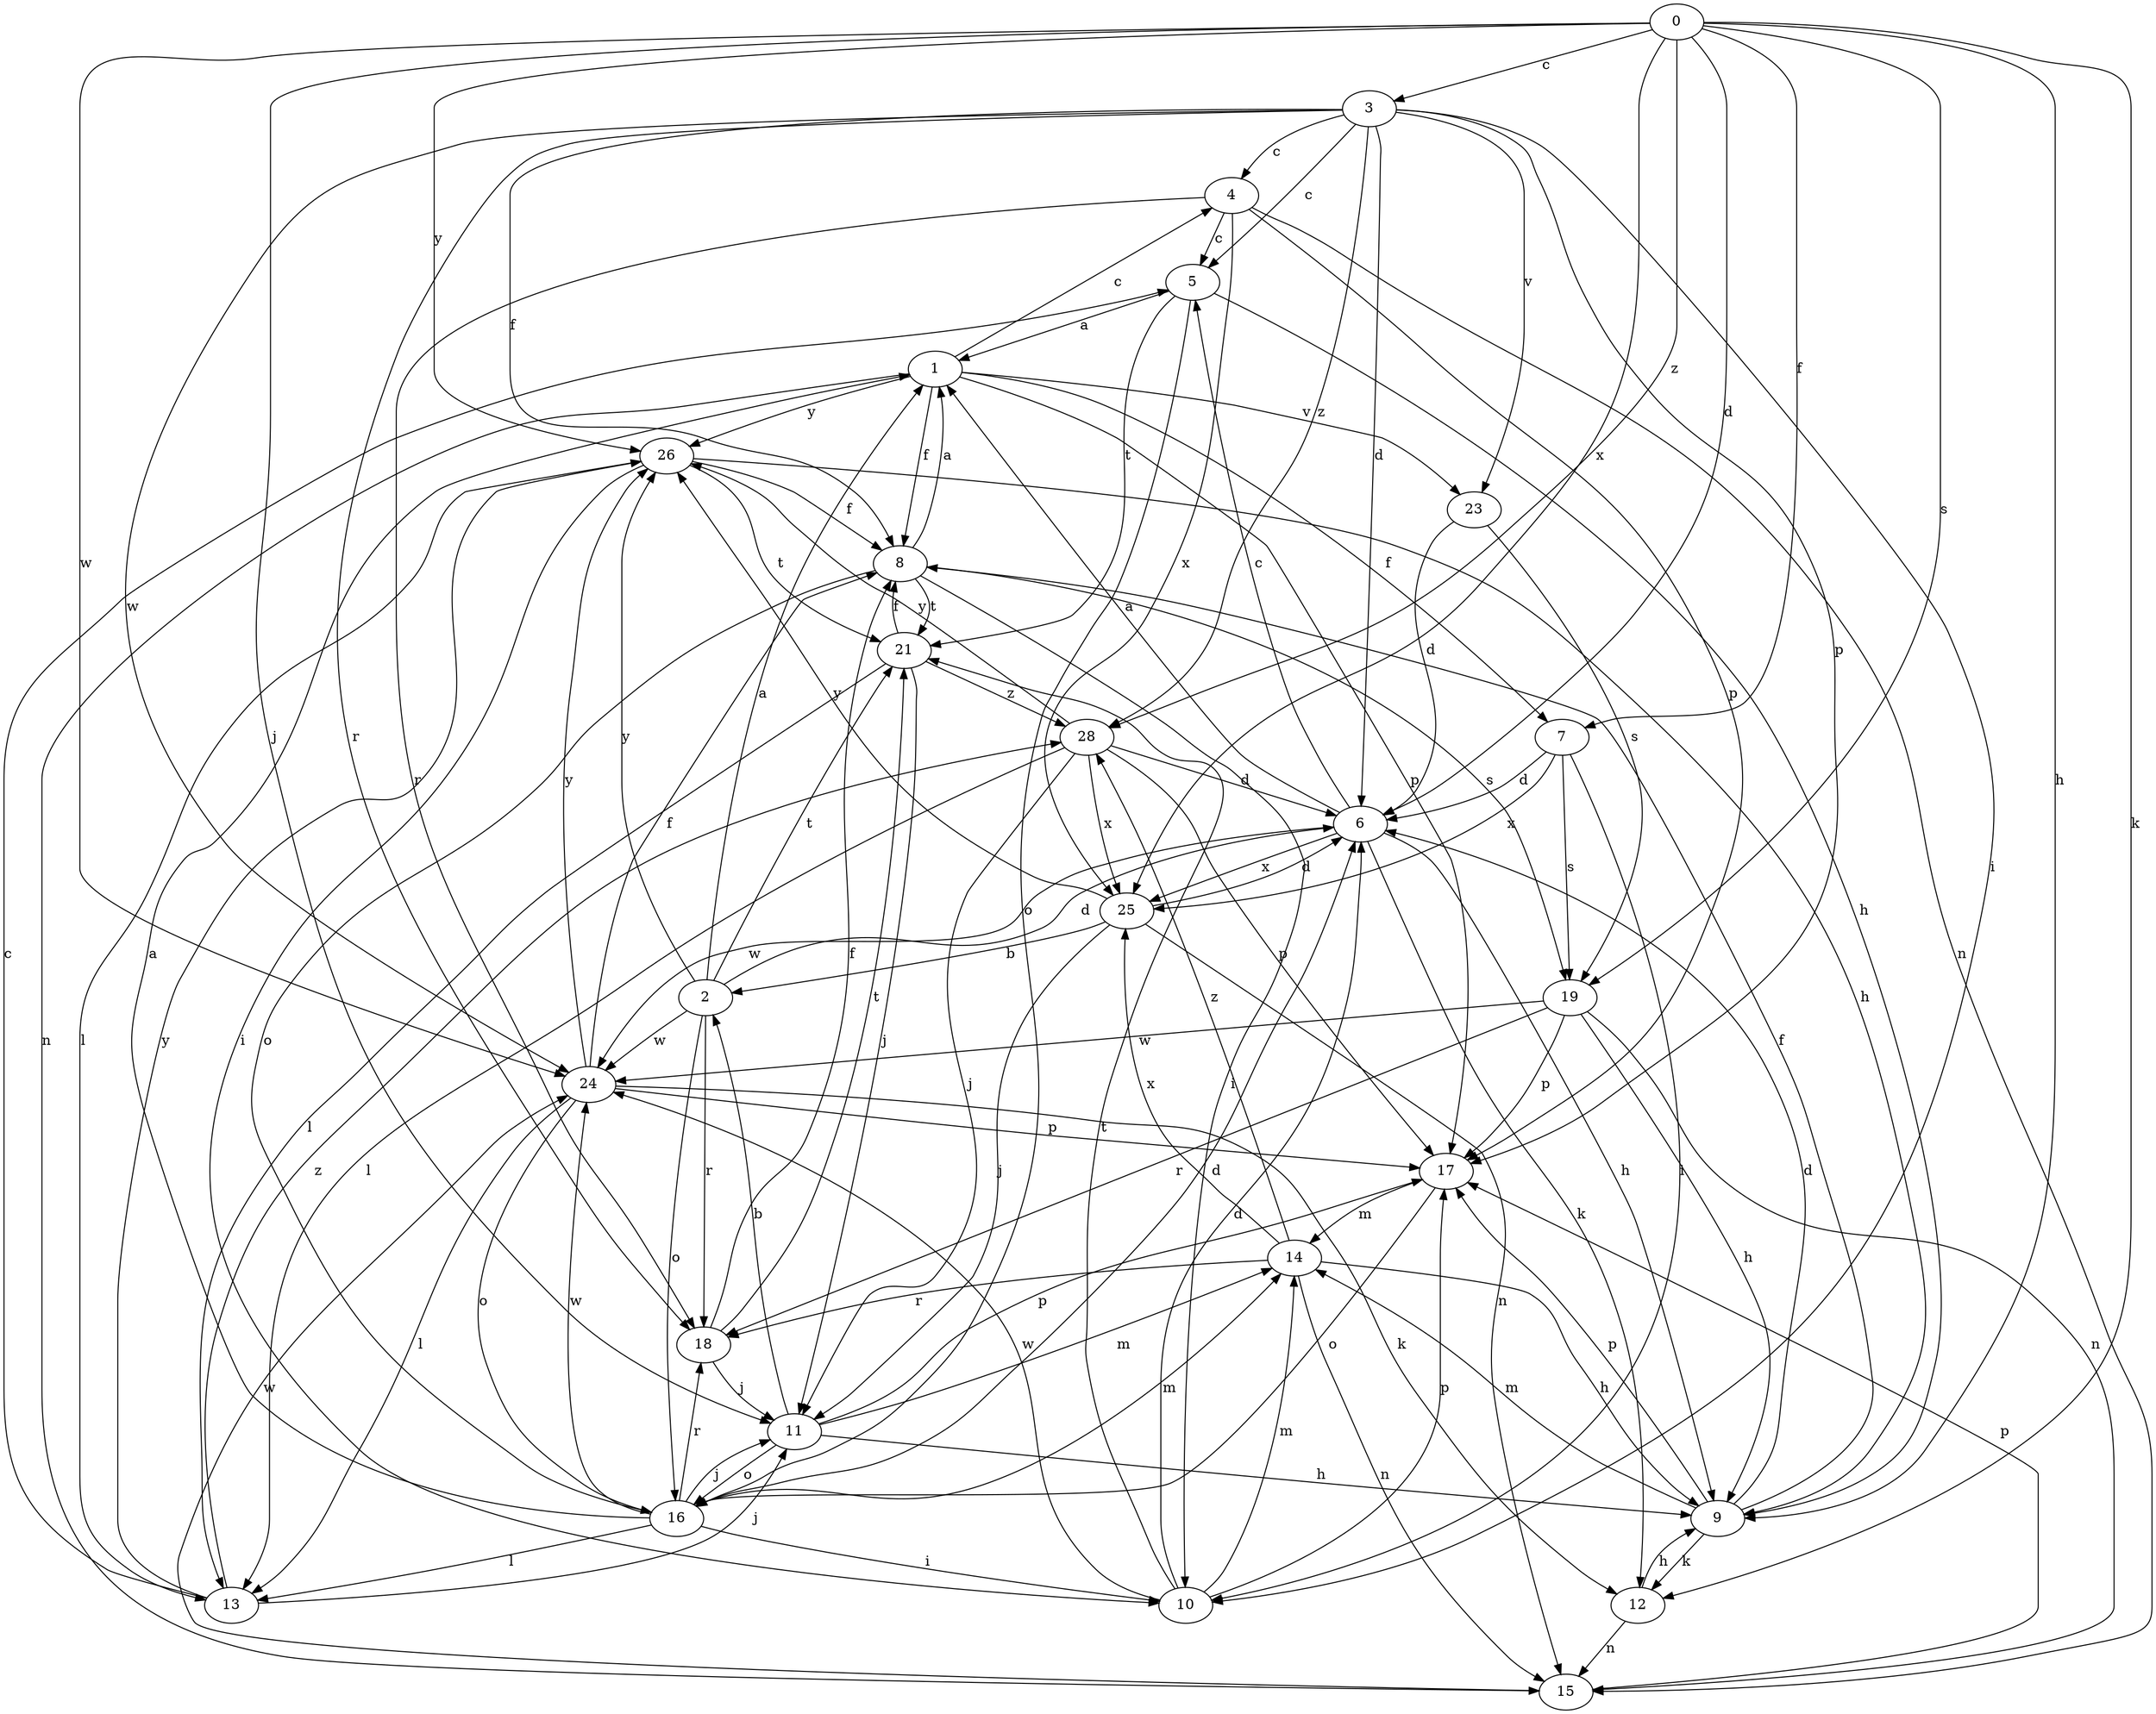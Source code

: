 strict digraph  {
0;
1;
2;
3;
4;
5;
6;
7;
8;
9;
10;
11;
12;
13;
14;
15;
16;
17;
18;
19;
21;
23;
24;
25;
26;
28;
0 -> 3  [label=c];
0 -> 6  [label=d];
0 -> 7  [label=f];
0 -> 9  [label=h];
0 -> 11  [label=j];
0 -> 12  [label=k];
0 -> 19  [label=s];
0 -> 24  [label=w];
0 -> 25  [label=x];
0 -> 26  [label=y];
0 -> 28  [label=z];
1 -> 4  [label=c];
1 -> 7  [label=f];
1 -> 8  [label=f];
1 -> 15  [label=n];
1 -> 17  [label=p];
1 -> 23  [label=v];
1 -> 26  [label=y];
2 -> 1  [label=a];
2 -> 6  [label=d];
2 -> 16  [label=o];
2 -> 18  [label=r];
2 -> 21  [label=t];
2 -> 24  [label=w];
2 -> 26  [label=y];
3 -> 4  [label=c];
3 -> 5  [label=c];
3 -> 6  [label=d];
3 -> 8  [label=f];
3 -> 10  [label=i];
3 -> 17  [label=p];
3 -> 18  [label=r];
3 -> 23  [label=v];
3 -> 24  [label=w];
3 -> 28  [label=z];
4 -> 5  [label=c];
4 -> 15  [label=n];
4 -> 17  [label=p];
4 -> 18  [label=r];
4 -> 25  [label=x];
5 -> 1  [label=a];
5 -> 9  [label=h];
5 -> 16  [label=o];
5 -> 21  [label=t];
6 -> 1  [label=a];
6 -> 5  [label=c];
6 -> 9  [label=h];
6 -> 12  [label=k];
6 -> 24  [label=w];
6 -> 25  [label=x];
7 -> 6  [label=d];
7 -> 10  [label=i];
7 -> 19  [label=s];
7 -> 25  [label=x];
8 -> 1  [label=a];
8 -> 10  [label=i];
8 -> 16  [label=o];
8 -> 19  [label=s];
8 -> 21  [label=t];
9 -> 6  [label=d];
9 -> 8  [label=f];
9 -> 12  [label=k];
9 -> 14  [label=m];
9 -> 17  [label=p];
10 -> 6  [label=d];
10 -> 14  [label=m];
10 -> 17  [label=p];
10 -> 21  [label=t];
10 -> 24  [label=w];
11 -> 2  [label=b];
11 -> 9  [label=h];
11 -> 14  [label=m];
11 -> 16  [label=o];
11 -> 17  [label=p];
12 -> 9  [label=h];
12 -> 15  [label=n];
13 -> 5  [label=c];
13 -> 11  [label=j];
13 -> 26  [label=y];
13 -> 28  [label=z];
14 -> 9  [label=h];
14 -> 15  [label=n];
14 -> 18  [label=r];
14 -> 25  [label=x];
14 -> 28  [label=z];
15 -> 17  [label=p];
15 -> 24  [label=w];
16 -> 1  [label=a];
16 -> 6  [label=d];
16 -> 10  [label=i];
16 -> 11  [label=j];
16 -> 13  [label=l];
16 -> 14  [label=m];
16 -> 18  [label=r];
16 -> 24  [label=w];
17 -> 14  [label=m];
17 -> 16  [label=o];
18 -> 8  [label=f];
18 -> 11  [label=j];
18 -> 21  [label=t];
19 -> 9  [label=h];
19 -> 15  [label=n];
19 -> 17  [label=p];
19 -> 18  [label=r];
19 -> 24  [label=w];
21 -> 8  [label=f];
21 -> 11  [label=j];
21 -> 13  [label=l];
21 -> 28  [label=z];
23 -> 6  [label=d];
23 -> 19  [label=s];
24 -> 8  [label=f];
24 -> 12  [label=k];
24 -> 13  [label=l];
24 -> 16  [label=o];
24 -> 17  [label=p];
24 -> 26  [label=y];
25 -> 2  [label=b];
25 -> 6  [label=d];
25 -> 11  [label=j];
25 -> 15  [label=n];
25 -> 26  [label=y];
26 -> 8  [label=f];
26 -> 9  [label=h];
26 -> 10  [label=i];
26 -> 13  [label=l];
26 -> 21  [label=t];
28 -> 6  [label=d];
28 -> 11  [label=j];
28 -> 13  [label=l];
28 -> 17  [label=p];
28 -> 25  [label=x];
28 -> 26  [label=y];
}
